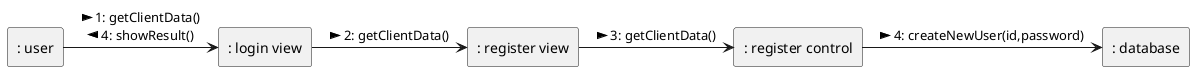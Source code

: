 @startuml uc1_1_Register_c
rectangle ": user" as user
rectangle ": login view" as login
rectangle ": register view" as  register
rectangle ": register control" as control
rectangle ": database" as database

user --r-> login : > 1: getClientData() \n 4: showResult() <
login --r-> register : > 2: getClientData()
register --r-> control : > 3: getClientData()
control --r-> database : > 4: createNewUser(id,password) 

@enduml